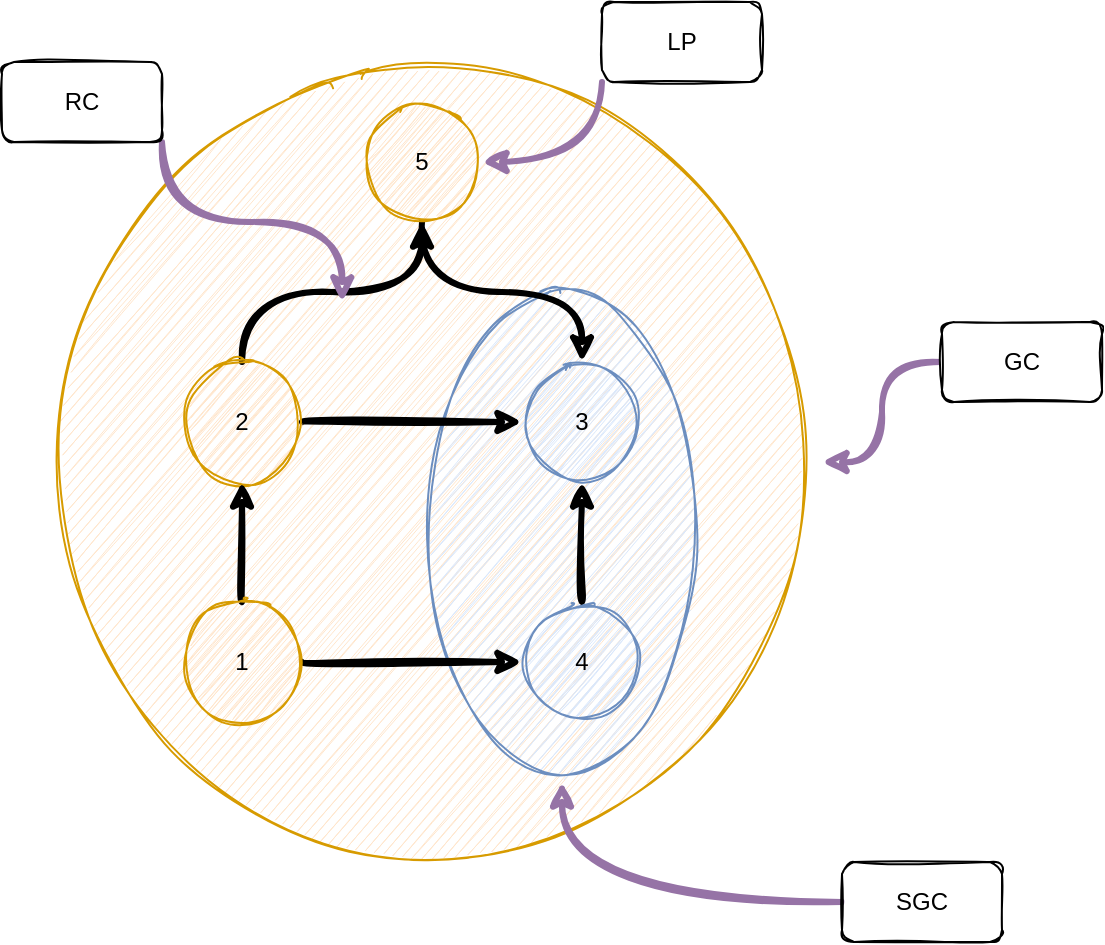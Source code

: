<mxfile>
    <diagram id="0hCsJiBxk6M5pAmyBCVN" name="Page-1">
        <mxGraphModel dx="1389" dy="488" grid="1" gridSize="10" guides="1" tooltips="1" connect="1" arrows="1" fold="1" page="1" pageScale="1" pageWidth="413" pageHeight="583" math="0" shadow="0">
            <root>
                <mxCell id="0"/>
                <mxCell id="1" parent="0"/>
                <mxCell id="24" value="" style="ellipse;whiteSpace=wrap;html=1;sketch=1;fillColor=#ffe6cc;strokeColor=#d79b00;" vertex="1" parent="1">
                    <mxGeometry x="40" y="50" width="390" height="380" as="geometry"/>
                </mxCell>
                <mxCell id="27" value="" style="ellipse;whiteSpace=wrap;html=1;sketch=1;fillColor=#dae8fc;strokeColor=#6c8ebf;" vertex="1" parent="1">
                    <mxGeometry x="230" y="150" width="140" height="250" as="geometry"/>
                </mxCell>
                <mxCell id="13" style="edgeStyle=orthogonalEdgeStyle;html=1;exitX=1;exitY=0.5;exitDx=0;exitDy=0;entryX=0;entryY=0.5;entryDx=0;entryDy=0;strokeWidth=3;curved=1;sketch=1;" edge="1" parent="1" source="2" target="5">
                    <mxGeometry relative="1" as="geometry"/>
                </mxCell>
                <mxCell id="16" style="edgeStyle=orthogonalEdgeStyle;html=1;exitX=0.5;exitY=0;exitDx=0;exitDy=0;entryX=0.5;entryY=1;entryDx=0;entryDy=0;strokeWidth=3;curved=1;sketch=1;" edge="1" parent="1" source="2" target="6">
                    <mxGeometry relative="1" as="geometry"/>
                </mxCell>
                <mxCell id="2" value="2" style="ellipse;whiteSpace=wrap;html=1;aspect=fixed;fillColor=#ffe6cc;strokeColor=#d79b00;sketch=1;" vertex="1" parent="1">
                    <mxGeometry x="110" y="190" width="60" height="60" as="geometry"/>
                </mxCell>
                <mxCell id="10" style="edgeStyle=orthogonalEdgeStyle;html=1;exitX=1;exitY=0.5;exitDx=0;exitDy=0;entryX=0;entryY=0.5;entryDx=0;entryDy=0;strokeWidth=3;curved=1;sketch=1;" edge="1" parent="1" source="3" target="4">
                    <mxGeometry relative="1" as="geometry"/>
                </mxCell>
                <mxCell id="17" style="edgeStyle=orthogonalEdgeStyle;html=1;exitX=0.5;exitY=0;exitDx=0;exitDy=0;entryX=0.5;entryY=1;entryDx=0;entryDy=0;strokeWidth=3;curved=1;sketch=1;" edge="1" parent="1" source="3" target="2">
                    <mxGeometry relative="1" as="geometry"/>
                </mxCell>
                <mxCell id="3" value="1" style="ellipse;whiteSpace=wrap;html=1;aspect=fixed;fillColor=#ffe6cc;strokeColor=#d79b00;sketch=1;" vertex="1" parent="1">
                    <mxGeometry x="110" y="310" width="60" height="60" as="geometry"/>
                </mxCell>
                <mxCell id="15" style="edgeStyle=orthogonalEdgeStyle;html=1;exitX=0.5;exitY=0;exitDx=0;exitDy=0;entryX=0.5;entryY=1;entryDx=0;entryDy=0;strokeWidth=3;curved=1;sketch=1;" edge="1" parent="1" source="4" target="5">
                    <mxGeometry relative="1" as="geometry"/>
                </mxCell>
                <mxCell id="4" value="4" style="ellipse;whiteSpace=wrap;html=1;aspect=fixed;fillColor=#dae8fc;strokeColor=#6c8ebf;sketch=1;" vertex="1" parent="1">
                    <mxGeometry x="280" y="310" width="60" height="60" as="geometry"/>
                </mxCell>
                <mxCell id="5" value="3" style="ellipse;whiteSpace=wrap;html=1;aspect=fixed;fillColor=#dae8fc;strokeColor=#6c8ebf;sketch=1;" vertex="1" parent="1">
                    <mxGeometry x="280" y="190" width="60" height="60" as="geometry"/>
                </mxCell>
                <mxCell id="14" style="edgeStyle=orthogonalEdgeStyle;html=1;exitX=0.5;exitY=1;exitDx=0;exitDy=0;entryX=0.5;entryY=0;entryDx=0;entryDy=0;strokeWidth=3;curved=1;sketch=1;" edge="1" parent="1" source="6" target="5">
                    <mxGeometry relative="1" as="geometry"/>
                </mxCell>
                <mxCell id="6" value="5" style="ellipse;whiteSpace=wrap;html=1;aspect=fixed;fillColor=#ffe6cc;strokeColor=#d79b00;sketch=1;" vertex="1" parent="1">
                    <mxGeometry x="200" y="60" width="60" height="60" as="geometry"/>
                </mxCell>
                <mxCell id="21" style="edgeStyle=orthogonalEdgeStyle;curved=1;sketch=1;html=1;exitX=1;exitY=1;exitDx=0;exitDy=0;strokeWidth=3;fillColor=#e1d5e7;strokeColor=#9673a6;" edge="1" parent="1" source="18">
                    <mxGeometry relative="1" as="geometry">
                        <mxPoint x="190" y="160" as="targetPoint"/>
                    </mxGeometry>
                </mxCell>
                <mxCell id="18" value="RC" style="rounded=1;whiteSpace=wrap;html=1;sketch=1;" vertex="1" parent="1">
                    <mxGeometry x="20" y="40" width="80" height="40" as="geometry"/>
                </mxCell>
                <mxCell id="23" style="edgeStyle=orthogonalEdgeStyle;curved=1;sketch=1;html=1;exitX=0;exitY=1;exitDx=0;exitDy=0;entryX=1;entryY=0.5;entryDx=0;entryDy=0;strokeWidth=3;fillColor=#e1d5e7;strokeColor=#9673a6;" edge="1" parent="1" source="22" target="6">
                    <mxGeometry relative="1" as="geometry"/>
                </mxCell>
                <mxCell id="22" value="LP" style="rounded=1;whiteSpace=wrap;html=1;sketch=1;" vertex="1" parent="1">
                    <mxGeometry x="320" y="10" width="80" height="40" as="geometry"/>
                </mxCell>
                <mxCell id="26" style="edgeStyle=orthogonalEdgeStyle;curved=1;sketch=1;html=1;exitX=0;exitY=0.5;exitDx=0;exitDy=0;entryX=1;entryY=0.5;entryDx=0;entryDy=0;strokeWidth=3;fillColor=#e1d5e7;strokeColor=#9673a6;" edge="1" parent="1" source="25" target="24">
                    <mxGeometry relative="1" as="geometry"/>
                </mxCell>
                <mxCell id="25" value="GC" style="rounded=1;whiteSpace=wrap;html=1;sketch=1;" vertex="1" parent="1">
                    <mxGeometry x="490" y="170" width="80" height="40" as="geometry"/>
                </mxCell>
                <mxCell id="30" style="edgeStyle=orthogonalEdgeStyle;curved=1;sketch=1;html=1;exitX=0;exitY=0.5;exitDx=0;exitDy=0;entryX=0.5;entryY=1;entryDx=0;entryDy=0;strokeWidth=3;fillColor=#e1d5e7;strokeColor=#9673a6;" edge="1" parent="1" source="29" target="27">
                    <mxGeometry relative="1" as="geometry"/>
                </mxCell>
                <mxCell id="29" value="SGC" style="rounded=1;whiteSpace=wrap;html=1;sketch=1;" vertex="1" parent="1">
                    <mxGeometry x="440" y="440" width="80" height="40" as="geometry"/>
                </mxCell>
            </root>
        </mxGraphModel>
    </diagram>
</mxfile>